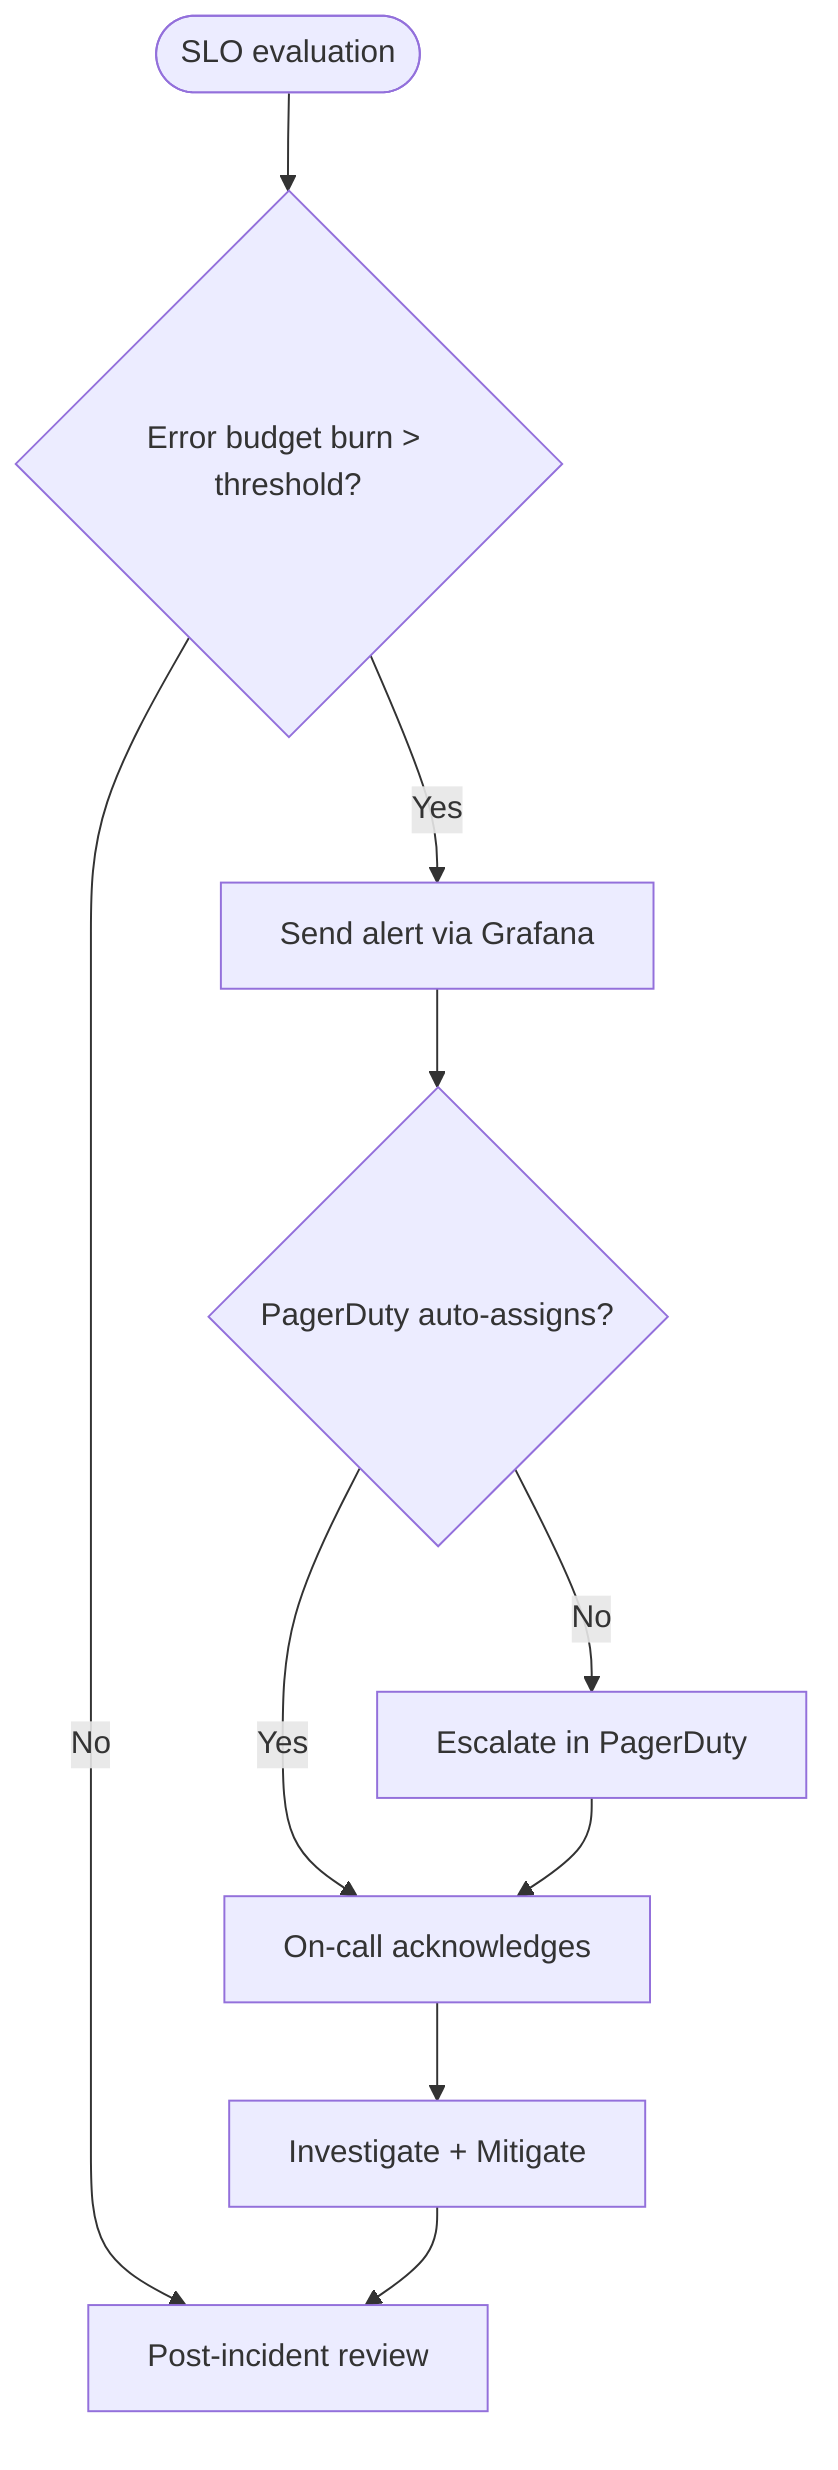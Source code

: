 flowchart TD
    start([SLO evaluation])
    breach{Error budget burn > threshold?}
    notify[Send alert via Grafana]
    route{PagerDuty auto-assigns?}
    ack[On-call acknowledges]
    mitigate[Investigate + Mitigate]
    review[Post-incident review]
    start --> breach
    breach -->|Yes| notify --> route
    breach -->|No| review
    route -->|Yes| ack --> mitigate --> review
    route -->|No| escalate[Escalate in PagerDuty] --> ack